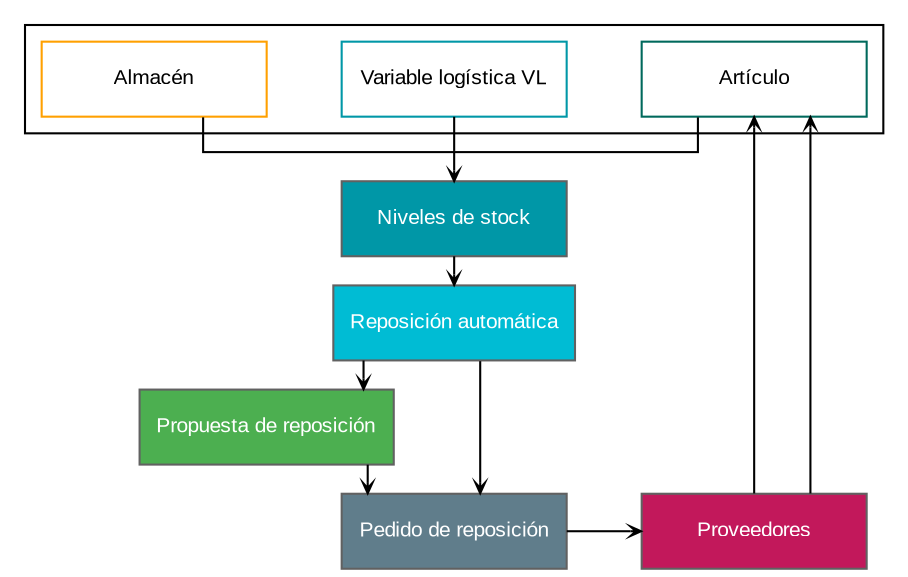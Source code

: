 digraph G {
    splines=ortho;  edgesep=0.5; ranksep=0.2; nodesep=0.5
    node [fontname="Arial" fontsize="10" shape="box" width=1.5 color="#616161"];
    edge [arrowhead=vee; arrowsize="0.5"]
    rankdir=TB

    n1 [label="Artículo", color="#00695C"];
    n2 [label="Variable logística VL"; color="#0097A7";];
    n3 [label="Almacén"; color="#FFA000";];
    n4 [label="Proveedores",style="filled";  fillcolor="#C2185B"; fontcolor="white"; ];
    n5 [label="Niveles de stock"; style="filled"; fillcolor="#455A64"; fontcolor="white"; fillcolor="#0097A7"];
    n6 [label="Reposición automática", style="filled"; fillcolor="#00BCD4"; fontcolor="white"];
    n7 [label="Propuesta de reposición",  style="filled"; fillcolor="#455A64"; fontcolor="white"; fillcolor="#4CAF50"];
    n8 [label="Pedido de reposición",  style="filled"; fillcolor="#455A64"; fontcolor="white"; fillcolor="#607D8B"];
    point [shape="point"; label=""; height=0; width=0]

    subgraph clusterA {n1 n2 n3 }
     
    {rank=same; n8; n4};
    
    n4 -> n1;
    n1 -> point [ arrowhead="none" ];
    n2 -> point[ arrowhead="none" ];
    n3 -> point[ arrowhead="none" ];
    point -> n5 
    n5 -> n6 -> n7 -> n8
    n8 -> n4
    n6 -> n8
    n4 -> n1
}